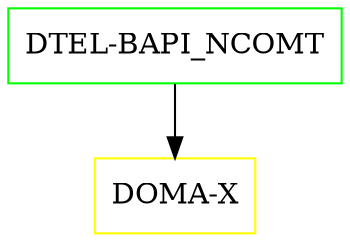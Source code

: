 digraph G {
  "DTEL-BAPI_NCOMT" [shape=box,color=green];
  "DOMA-X" [shape=box,color=yellow,URL="./DOMA_X.html"];
  "DTEL-BAPI_NCOMT" -> "DOMA-X";
}
